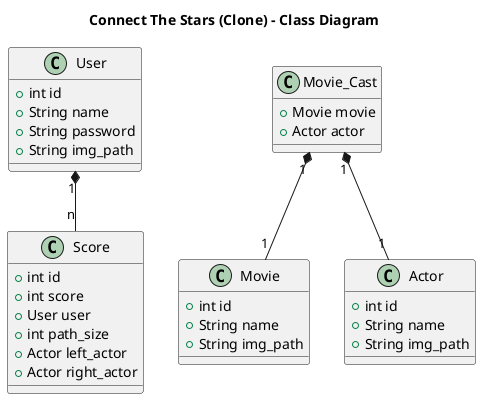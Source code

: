 @startuml

title Connect The Stars (Clone) - Class Diagram


class User {
+int id
+String name
+String password
+String img_path
}

class Score {
+int id
+int score
+User user
+int path_size
+Actor left_actor
+Actor right_actor
}

class Movie {
  +int id
  +String name
  +String img_path
}

class Actor {
  +int id
  +String name
  +String img_path
}

class Movie_Cast {
+Movie movie
+Actor actor
}

Movie_Cast "1" *-- "1" Movie
Movie_Cast "1" *--"1" Actor

User "1" *-- "n" Score

@enduml